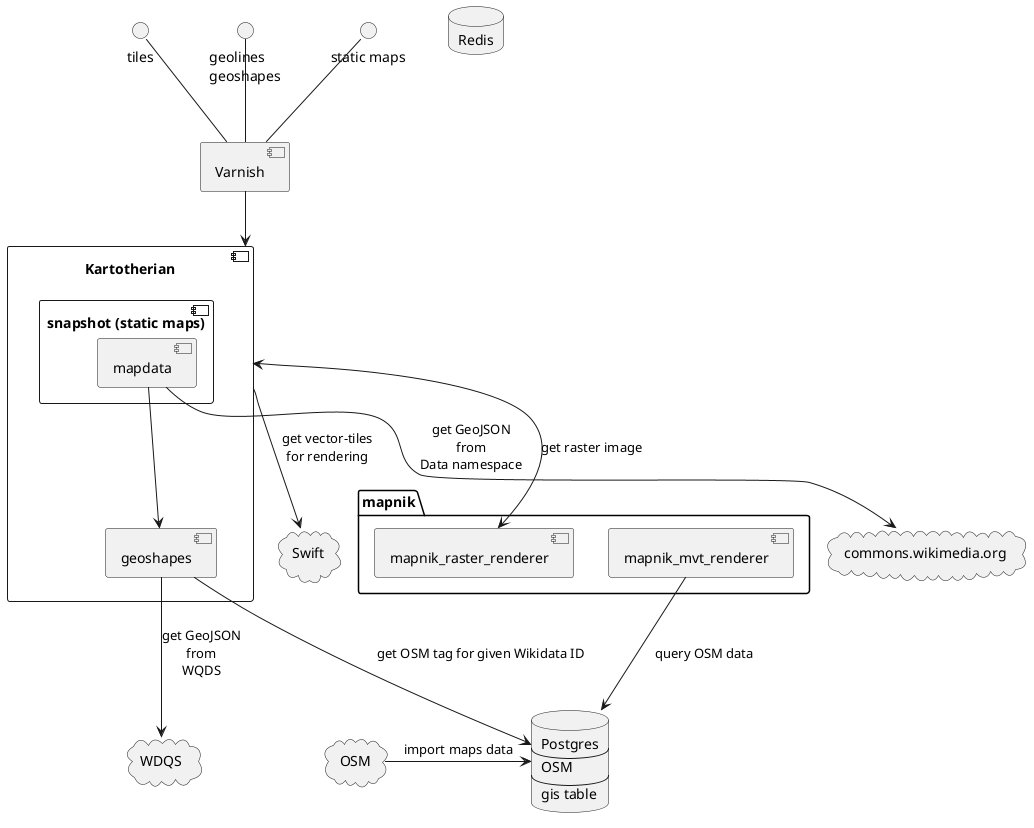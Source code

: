 @startuml
() tiles
() "geolines\ngeoshapes" as geoshapes_req
() "static maps" as staticmaps
[Varnish]
component Kartotherian {
    component geoshapes
    component "snapshot (static maps)" as snapshot {
        component mapdata
    }
}
cloud OSM
cloud WDQS
cloud commons [
    commons.wikimedia.org
]
cloud Swift
database Redis
database Postgres [
    Postgres
    --
    OSM
    --
    gis table
]
package mapnik {
    component mapnik_mvt_renderer
    component mapnik_raster_renderer
}

mapnik_mvt_renderer --> Postgres : query OSM data
Kartotherian <--> mapnik_raster_renderer : get raster image

geoshapes --> Postgres : get OSM tag for given Wikidata ID
geoshapes --> WDQS : get GeoJSON\nfrom\nWQDS
mapdata --> commons : get GeoJSON\nfrom\nData namespace
mapdata --> geoshapes
tiles -- Varnish
geoshapes_req -- Varnish
staticmaps -- Varnish

OSM -> Postgres: import maps data

Kartotherian --> Swift: get vector-tiles\nfor rendering
Varnish --> Kartotherian
@enduml

